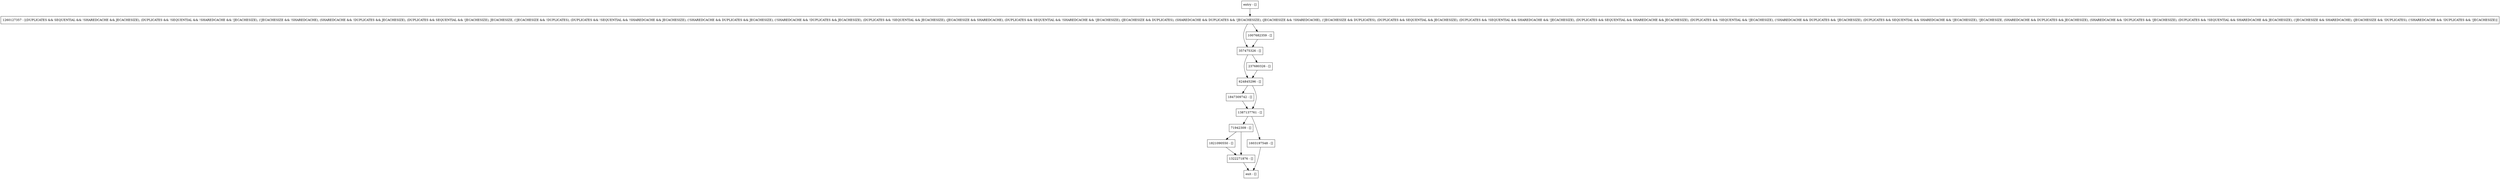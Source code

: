 digraph generateLogWriteException {
node [shape=record];
1847309742 [label="1847309742 - []"];
357475326 [label="357475326 - []"];
1007682359 [label="1007682359 - []"];
entry [label="entry - []"];
exit [label="exit - []"];
1387137761 [label="1387137761 - []"];
1260127357 [label="1260127357 - [(DUPLICATES && SEQUENTIAL && !SHAREDCACHE && JECACHESIZE), (DUPLICATES && !SEQUENTIAL && !SHAREDCACHE && !JECACHESIZE), (!JECACHESIZE && !SHAREDCACHE), (SHAREDCACHE && !DUPLICATES && JECACHESIZE), (DUPLICATES && SEQUENTIAL && !JECACHESIZE), JECACHESIZE, (!JECACHESIZE && !DUPLICATES), (DUPLICATES && !SEQUENTIAL && !SHAREDCACHE && JECACHESIZE), (!SHAREDCACHE && DUPLICATES && JECACHESIZE), (!SHAREDCACHE && !DUPLICATES && JECACHESIZE), (DUPLICATES && !SEQUENTIAL && JECACHESIZE), (JECACHESIZE && SHAREDCACHE), (DUPLICATES && SEQUENTIAL && !SHAREDCACHE && !JECACHESIZE), (JECACHESIZE && DUPLICATES), (SHAREDCACHE && DUPLICATES && !JECACHESIZE), (JECACHESIZE && !SHAREDCACHE), (!JECACHESIZE && DUPLICATES), (DUPLICATES && SEQUENTIAL && JECACHESIZE), (DUPLICATES && !SEQUENTIAL && SHAREDCACHE && !JECACHESIZE), (DUPLICATES && SEQUENTIAL && SHAREDCACHE && JECACHESIZE), (DUPLICATES && !SEQUENTIAL && !JECACHESIZE), (!SHAREDCACHE && DUPLICATES && !JECACHESIZE), (DUPLICATES && SEQUENTIAL && SHAREDCACHE && !JECACHESIZE), !JECACHESIZE, (SHAREDCACHE && DUPLICATES && JECACHESIZE), (SHAREDCACHE && !DUPLICATES && !JECACHESIZE), (DUPLICATES && !SEQUENTIAL && SHAREDCACHE && JECACHESIZE), (!JECACHESIZE && SHAREDCACHE), (JECACHESIZE && !DUPLICATES), (!SHAREDCACHE && !DUPLICATES && !JECACHESIZE)]"];
71942309 [label="71942309 - []"];
1821090550 [label="1821090550 - []"];
1603197548 [label="1603197548 - []"];
624845296 [label="624845296 - []"];
237680326 [label="237680326 - []"];
1322271876 [label="1322271876 - []"];
entry;
exit;
1847309742 -> 1387137761;
357475326 -> 624845296;
357475326 -> 237680326;
1007682359 -> 357475326;
entry -> 1260127357;
1387137761 -> 71942309;
1387137761 -> 1603197548;
1260127357 -> 357475326;
1260127357 -> 1007682359;
71942309 -> 1821090550;
71942309 -> 1322271876;
1821090550 -> 1322271876;
1603197548 -> exit;
624845296 -> 1387137761;
624845296 -> 1847309742;
237680326 -> 624845296;
1322271876 -> exit;
}
